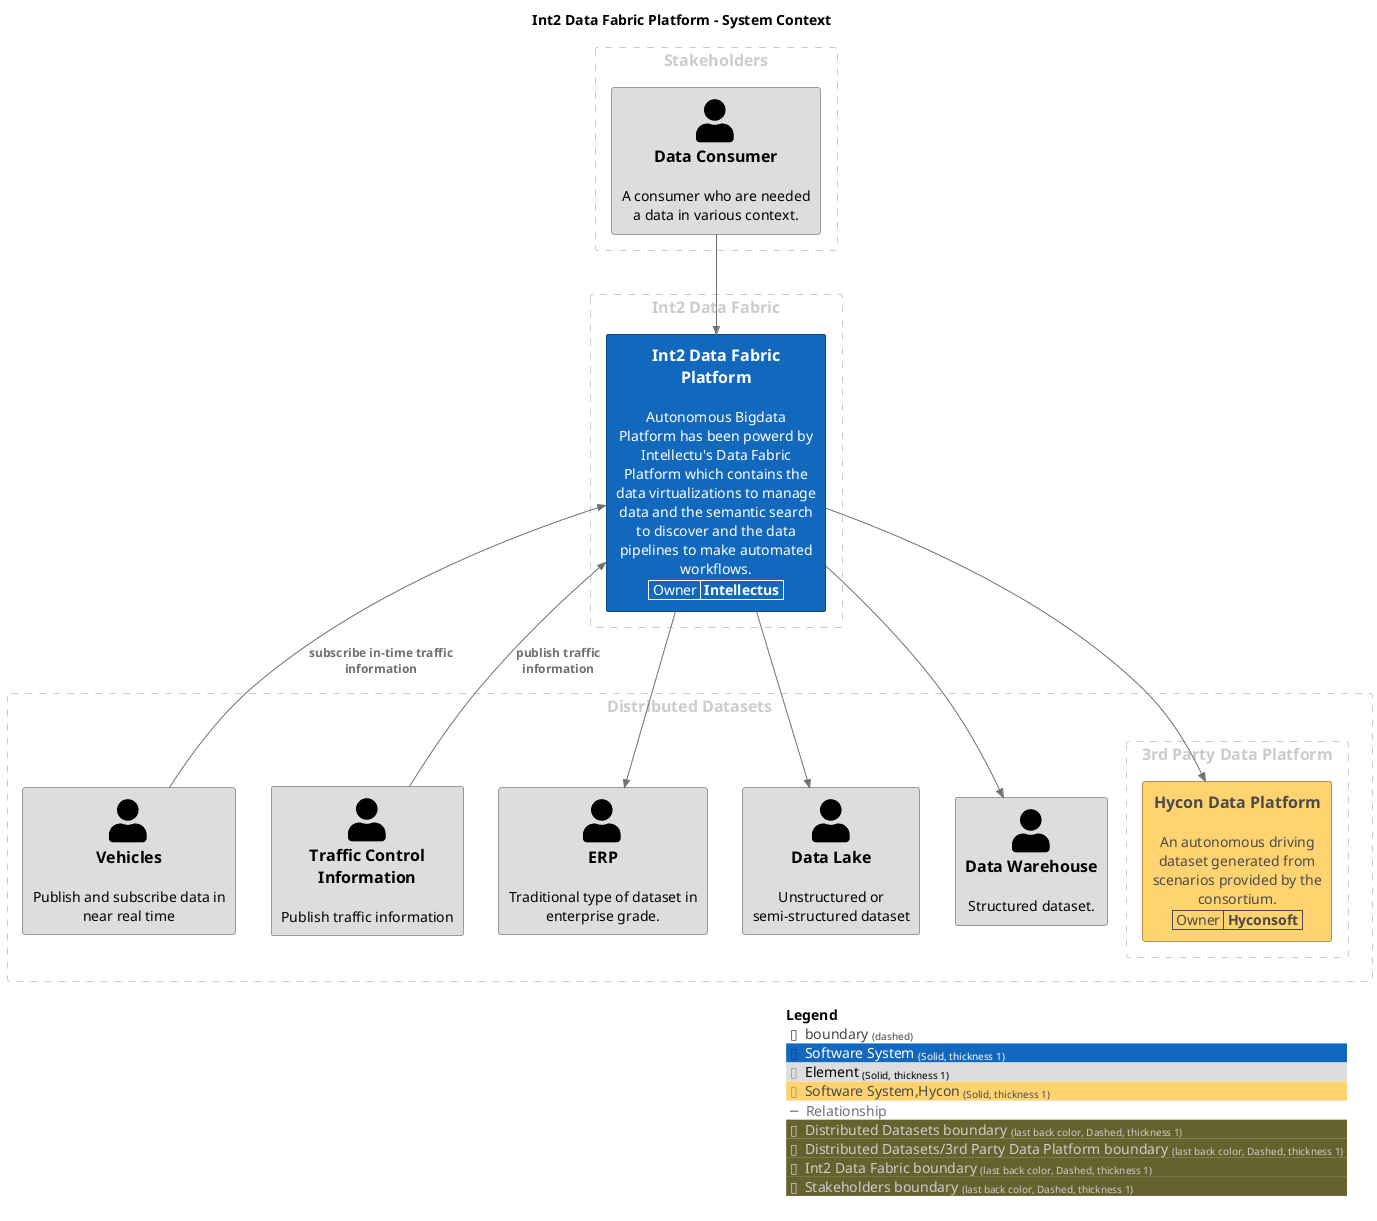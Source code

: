 @startuml
set separator none
title Int2 Data Fabric Platform - System Context

top to bottom direction

!include <C4/C4>
!include <C4/C4_Context>

AddElementTag("Software System", $bgColor="#1168bd", $borderColor="#0b4884", $fontColor="#ffffff", $sprite="", $shadowing="", $borderStyle="Solid", $borderThickness="1")
AddElementTag("Element", $bgColor="#dddddd", $borderColor="#9a9a9a", $fontColor="#000000", $sprite="", $shadowing="", $borderStyle="Solid", $borderThickness="1")
AddElementTag("Software System,Hycon", $bgColor="#ffd470", $borderColor="#b2944e", $fontColor="#4a4a4a", $sprite="", $shadowing="", $borderStyle="Solid", $borderThickness="1")

AddRelTag("Relationship", $textColor="#707070", $lineColor="#707070", $lineStyle = "")

AddBoundaryTag("Distributed Datasets", $borderColor="#cccccc", $fontColor="#cccccc", $borderStyle="Dashed", $borderThickness="1")
Boundary(group_1, "Distributed Datasets", $tags="Distributed Datasets") {
  Person(ERP, "ERP", $descr="Traditional type of dataset in enterprise grade.", $tags="Element", $link="")
  Person(DataLake, "Data Lake", $descr="Unstructured or semi-structured dataset", $tags="Element", $link="")
  Person(DataWarehouse, "Data Warehouse", $descr="Structured dataset.", $tags="Element", $link="")
  Person(Vehicles, "Vehicles", $descr="Publish and subscribe data in near real time", $tags="Element", $link="")
  Person(TrafficControlInformation, "Traffic Control Information", $descr="Publish traffic information", $tags="Element", $link="")
    AddBoundaryTag("Distributed Datasets/3rd Party Data Platform", $borderColor="#cccccc", $fontColor="#cccccc", $borderStyle="Dashed", $borderThickness="1")
    Boundary(group_2, "3rd Party Data Platform", $tags="Distributed Datasets/3rd Party Data Platform") {
      WithoutPropertyHeader()
      AddProperty("Owner","Hyconsoft")
      System(HyconDataPlatform, "Hycon Data Platform", $descr="An autonomous driving dataset generated from scenarios provided by the consortium.", $tags="Software System,Hycon", $link="")
    }

}

AddBoundaryTag("Int2 Data Fabric", $borderColor="#cccccc", $fontColor="#cccccc", $borderStyle="Dashed", $borderThickness="1")
Boundary(group_3, "Int2 Data Fabric", $tags="Int2 Data Fabric") {
  WithoutPropertyHeader()
  AddProperty("Owner","Intellectus")
  System(Int2DataFabricPlatform, "Int2 Data Fabric Platform", $descr="Autonomous Bigdata Platform has been powerd by Intellectu's Data Fabric Platform which contains the data virtualizations to manage data and the semantic search to discover and the data pipelines to make automated workflows.", $tags="Software System", $link="")
}

AddBoundaryTag("Stakeholders", $borderColor="#cccccc", $fontColor="#cccccc", $borderStyle="Dashed", $borderThickness="1")
Boundary(group_4, "Stakeholders", $tags="Stakeholders") {
  Person(DataConsumer, "Data Consumer", $descr="A consumer who are needed a data in various context.", $tags="Element", $link="")
}


Rel(TrafficControlInformation, Int2DataFabricPlatform, "publish traffic information", $techn="", $tags="Relationship", $link="")
Rel(Int2DataFabricPlatform, HyconDataPlatform, "", $techn="", $tags="Relationship", $link="")
Rel(DataConsumer, Int2DataFabricPlatform, "", $techn="", $tags="Relationship", $link="")
Rel(Int2DataFabricPlatform, ERP, "", $techn="", $tags="Relationship", $link="")
Rel(Int2DataFabricPlatform, DataLake, "", $techn="", $tags="Relationship", $link="")
Rel(Int2DataFabricPlatform, DataWarehouse, "", $techn="", $tags="Relationship", $link="")
Rel(Vehicles, Int2DataFabricPlatform, "subscribe in-time traffic information", $techn="", $tags="Relationship", $link="")

SHOW_LEGEND(true)
@enduml